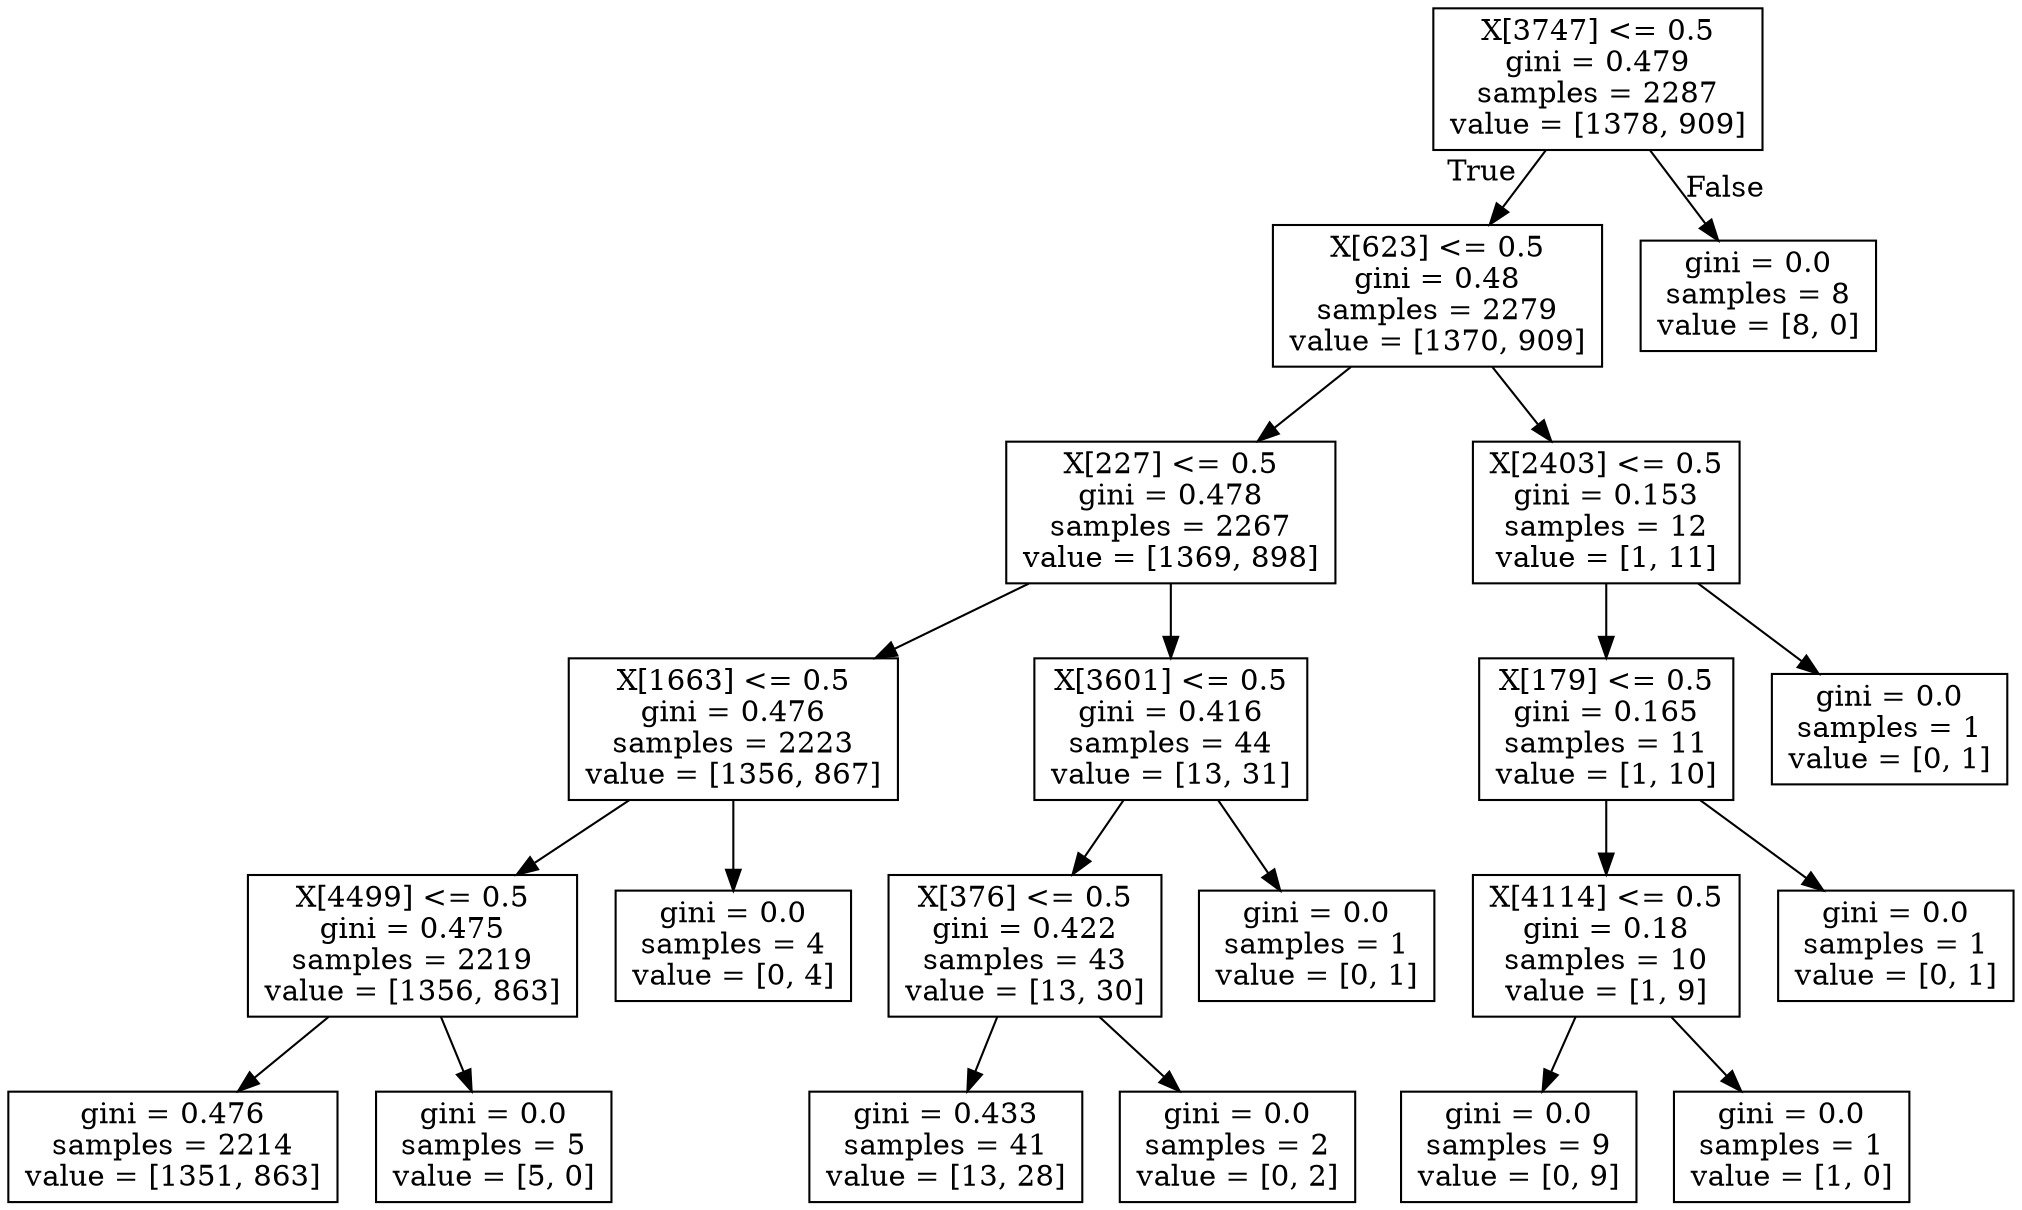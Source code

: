 digraph Tree {
node [shape=box] ;
0 [label="X[3747] <= 0.5\ngini = 0.479\nsamples = 2287\nvalue = [1378, 909]"] ;
1 [label="X[623] <= 0.5\ngini = 0.48\nsamples = 2279\nvalue = [1370, 909]"] ;
0 -> 1 [labeldistance=2.5, labelangle=45, headlabel="True"] ;
2 [label="X[227] <= 0.5\ngini = 0.478\nsamples = 2267\nvalue = [1369, 898]"] ;
1 -> 2 ;
3 [label="X[1663] <= 0.5\ngini = 0.476\nsamples = 2223\nvalue = [1356, 867]"] ;
2 -> 3 ;
4 [label="X[4499] <= 0.5\ngini = 0.475\nsamples = 2219\nvalue = [1356, 863]"] ;
3 -> 4 ;
5 [label="gini = 0.476\nsamples = 2214\nvalue = [1351, 863]"] ;
4 -> 5 ;
6 [label="gini = 0.0\nsamples = 5\nvalue = [5, 0]"] ;
4 -> 6 ;
7 [label="gini = 0.0\nsamples = 4\nvalue = [0, 4]"] ;
3 -> 7 ;
8 [label="X[3601] <= 0.5\ngini = 0.416\nsamples = 44\nvalue = [13, 31]"] ;
2 -> 8 ;
9 [label="X[376] <= 0.5\ngini = 0.422\nsamples = 43\nvalue = [13, 30]"] ;
8 -> 9 ;
10 [label="gini = 0.433\nsamples = 41\nvalue = [13, 28]"] ;
9 -> 10 ;
11 [label="gini = 0.0\nsamples = 2\nvalue = [0, 2]"] ;
9 -> 11 ;
12 [label="gini = 0.0\nsamples = 1\nvalue = [0, 1]"] ;
8 -> 12 ;
13 [label="X[2403] <= 0.5\ngini = 0.153\nsamples = 12\nvalue = [1, 11]"] ;
1 -> 13 ;
14 [label="X[179] <= 0.5\ngini = 0.165\nsamples = 11\nvalue = [1, 10]"] ;
13 -> 14 ;
15 [label="X[4114] <= 0.5\ngini = 0.18\nsamples = 10\nvalue = [1, 9]"] ;
14 -> 15 ;
16 [label="gini = 0.0\nsamples = 9\nvalue = [0, 9]"] ;
15 -> 16 ;
17 [label="gini = 0.0\nsamples = 1\nvalue = [1, 0]"] ;
15 -> 17 ;
18 [label="gini = 0.0\nsamples = 1\nvalue = [0, 1]"] ;
14 -> 18 ;
19 [label="gini = 0.0\nsamples = 1\nvalue = [0, 1]"] ;
13 -> 19 ;
20 [label="gini = 0.0\nsamples = 8\nvalue = [8, 0]"] ;
0 -> 20 [labeldistance=2.5, labelangle=-45, headlabel="False"] ;
}